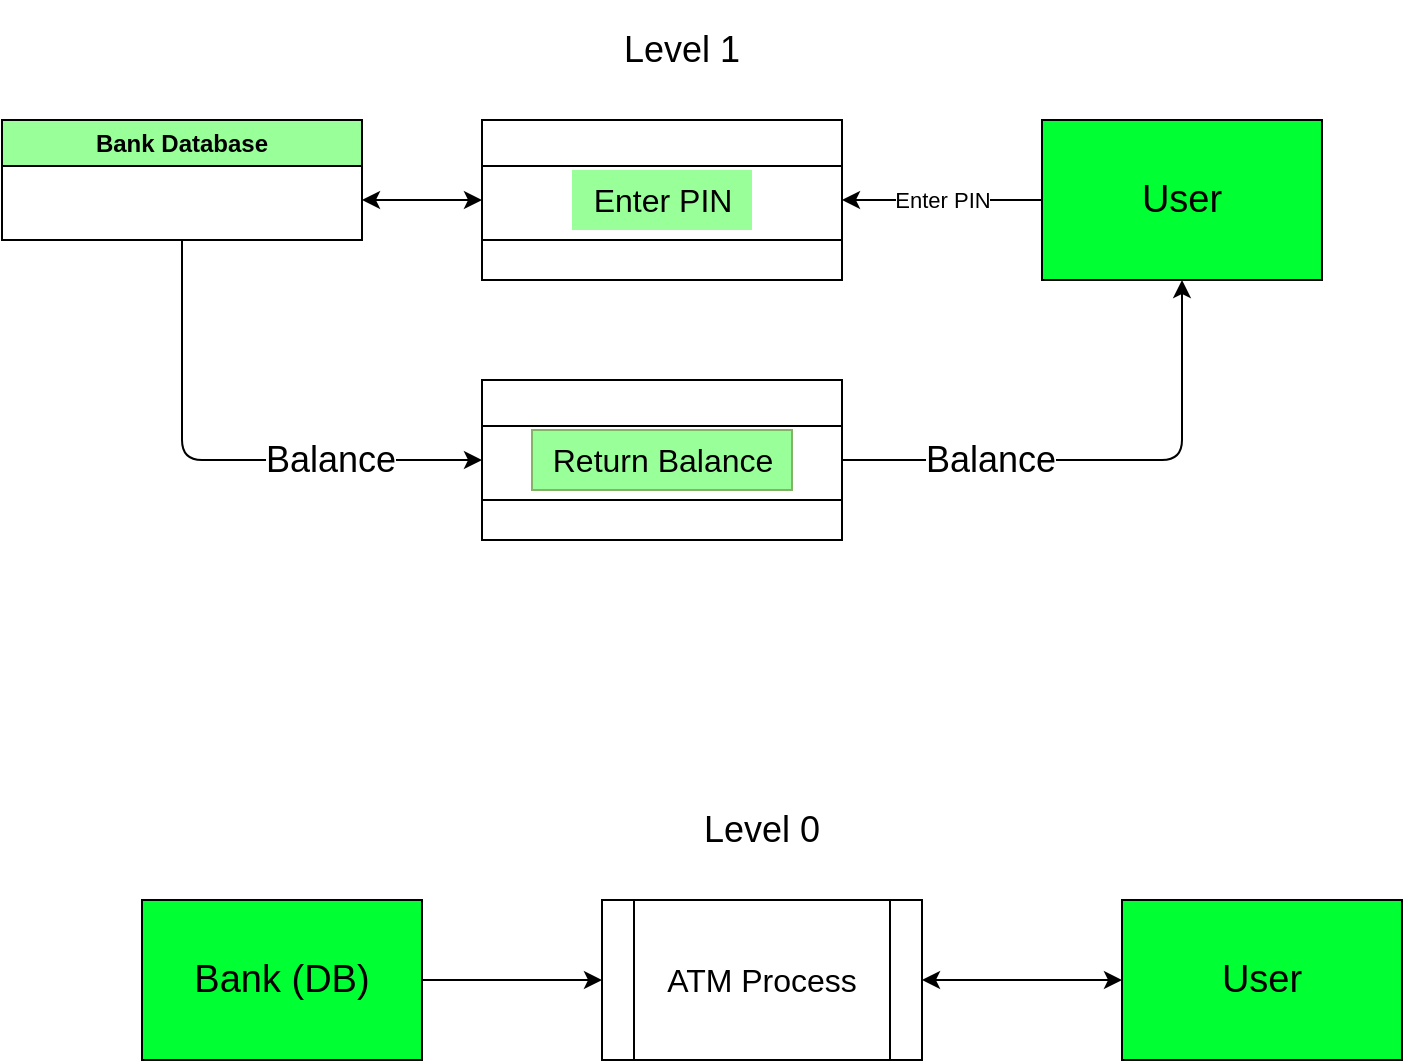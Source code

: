 <mxfile>
    <diagram id="VR73lqIknNChJPdldrl7" name="Page-1">
        <mxGraphModel dx="2041" dy="815" grid="1" gridSize="10" guides="1" tooltips="1" connect="1" arrows="1" fold="1" page="1" pageScale="1" pageWidth="827" pageHeight="1169" math="0" shadow="0">
            <root>
                <mxCell id="0"/>
                <mxCell id="1" parent="0"/>
                <mxCell id="14" value="&lt;font style=&quot;font-size: 18px;&quot;&gt;Balance&lt;/font&gt;" style="edgeStyle=elbowEdgeStyle;html=1;entryX=0;entryY=0.5;entryDx=0;entryDy=0;exitX=0.5;exitY=1;exitDx=0;exitDy=0;align=left;" edge="1" parent="1" source="2" target="11">
                    <mxGeometry x="0.154" relative="1" as="geometry">
                        <Array as="points">
                            <mxPoint x="30" y="380"/>
                        </Array>
                        <mxPoint as="offset"/>
                    </mxGeometry>
                </mxCell>
                <mxCell id="2" value="Bank Database" style="swimlane;whiteSpace=wrap;html=1;fillColor=#99FF99;" vertex="1" parent="1">
                    <mxGeometry x="-60" y="250" width="180" height="60" as="geometry"/>
                </mxCell>
                <mxCell id="4" value="" style="swimlane;whiteSpace=wrap;html=1;" vertex="1" parent="1">
                    <mxGeometry x="180" y="250" width="180" height="80" as="geometry"/>
                </mxCell>
                <mxCell id="6" value="&lt;font style=&quot;font-size: 16px;&quot;&gt;Enter PIN&lt;/font&gt;" style="text;html=1;align=center;verticalAlign=middle;resizable=0;points=[];autosize=1;strokeColor=none;fillColor=#99FF99;" vertex="1" parent="4">
                    <mxGeometry x="45" y="25" width="90" height="30" as="geometry"/>
                </mxCell>
                <mxCell id="5" value="" style="endArrow=none;html=1;entryX=1;entryY=0.75;entryDx=0;entryDy=0;exitX=0;exitY=0.75;exitDx=0;exitDy=0;" edge="1" parent="1" source="4" target="4">
                    <mxGeometry width="50" height="50" relative="1" as="geometry">
                        <mxPoint x="220" y="350" as="sourcePoint"/>
                        <mxPoint x="270" y="300" as="targetPoint"/>
                    </mxGeometry>
                </mxCell>
                <mxCell id="8" value="" style="endArrow=classic;startArrow=classic;html=1;" edge="1" parent="1">
                    <mxGeometry width="50" height="50" relative="1" as="geometry">
                        <mxPoint x="120" y="290" as="sourcePoint"/>
                        <mxPoint x="180" y="290" as="targetPoint"/>
                    </mxGeometry>
                </mxCell>
                <mxCell id="9" value="&lt;font style=&quot;font-size: 19px;&quot;&gt;User&lt;/font&gt;" style="rounded=0;whiteSpace=wrap;html=1;fillColor=#00FF33;" vertex="1" parent="1">
                    <mxGeometry x="460" y="250" width="140" height="80" as="geometry"/>
                </mxCell>
                <mxCell id="10" value="Enter PIN" style="endArrow=classic;html=1;entryX=1;entryY=0.5;entryDx=0;entryDy=0;" edge="1" parent="1" source="9" target="4">
                    <mxGeometry width="50" height="50" relative="1" as="geometry">
                        <mxPoint x="220" y="340" as="sourcePoint"/>
                        <mxPoint x="270" y="290" as="targetPoint"/>
                    </mxGeometry>
                </mxCell>
                <mxCell id="11" value="" style="swimlane;whiteSpace=wrap;html=1;" vertex="1" parent="1">
                    <mxGeometry x="180" y="380" width="180" height="80" as="geometry"/>
                </mxCell>
                <mxCell id="12" value="&lt;font style=&quot;font-size: 16px;&quot;&gt;Return Balance&lt;/font&gt;" style="text;html=1;align=center;verticalAlign=middle;resizable=0;points=[];autosize=1;strokeColor=#82b366;fillColor=#99FF99;" vertex="1" parent="11">
                    <mxGeometry x="25" y="25" width="130" height="30" as="geometry"/>
                </mxCell>
                <mxCell id="13" value="" style="endArrow=none;html=1;entryX=1;entryY=0.75;entryDx=0;entryDy=0;exitX=0;exitY=0.75;exitDx=0;exitDy=0;" edge="1" parent="11">
                    <mxGeometry width="50" height="50" relative="1" as="geometry">
                        <mxPoint y="60" as="sourcePoint"/>
                        <mxPoint x="180" y="60" as="targetPoint"/>
                    </mxGeometry>
                </mxCell>
                <mxCell id="15" value="&lt;font style=&quot;font-size: 18px;&quot;&gt;Balance&lt;/font&gt;" style="edgeStyle=elbowEdgeStyle;html=1;entryX=0.5;entryY=1;entryDx=0;entryDy=0;exitX=1;exitY=0.5;exitDx=0;exitDy=0;align=left;" edge="1" parent="1" source="11" target="9">
                    <mxGeometry x="-0.692" relative="1" as="geometry">
                        <mxPoint x="40" y="320" as="sourcePoint"/>
                        <mxPoint x="190" y="430" as="targetPoint"/>
                        <Array as="points">
                            <mxPoint x="530" y="400"/>
                        </Array>
                        <mxPoint as="offset"/>
                    </mxGeometry>
                </mxCell>
                <mxCell id="20" style="edgeStyle=none;html=1;exitX=1;exitY=0.5;exitDx=0;exitDy=0;entryX=0;entryY=0.5;entryDx=0;entryDy=0;" edge="1" parent="1" source="16" target="17">
                    <mxGeometry relative="1" as="geometry"/>
                </mxCell>
                <mxCell id="16" value="&lt;font style=&quot;font-size: 19px;&quot;&gt;Bank (DB)&lt;/font&gt;" style="rounded=0;whiteSpace=wrap;html=1;fillColor=#00FF33;" vertex="1" parent="1">
                    <mxGeometry x="10" y="640" width="140" height="80" as="geometry"/>
                </mxCell>
                <mxCell id="17" value="&lt;font style=&quot;font-size: 16px;&quot;&gt;ATM Process&lt;/font&gt;" style="shape=process;whiteSpace=wrap;html=1;backgroundOutline=1;fillColor=#FFFFFF;" vertex="1" parent="1">
                    <mxGeometry x="240" y="640" width="160" height="80" as="geometry"/>
                </mxCell>
                <mxCell id="18" value="&lt;font style=&quot;font-size: 19px;&quot;&gt;User&lt;/font&gt;" style="rounded=0;whiteSpace=wrap;html=1;fillColor=#00FF33;" vertex="1" parent="1">
                    <mxGeometry x="500" y="640" width="140" height="80" as="geometry"/>
                </mxCell>
                <mxCell id="19" value="" style="endArrow=classic;startArrow=classic;html=1;exitX=1;exitY=0.5;exitDx=0;exitDy=0;entryX=0;entryY=0.5;entryDx=0;entryDy=0;" edge="1" parent="1" source="17" target="18">
                    <mxGeometry width="50" height="50" relative="1" as="geometry">
                        <mxPoint x="430" y="540" as="sourcePoint"/>
                        <mxPoint x="480" y="490" as="targetPoint"/>
                    </mxGeometry>
                </mxCell>
                <mxCell id="22" value="&lt;font style=&quot;font-size: 18px;&quot;&gt;Level 1&lt;/font&gt;&lt;span style=&quot;font-family: monospace; font-size: 0px; text-align: start; text-wrap-mode: nowrap;&quot;&gt;%3CmxGraphModel%3E%3Croot%3E%3CmxCell%20id%3D%220%22%2F%3E%3CmxCell%20id%3D%221%22%20parent%3D%220%22%2F%3E%3CmxCell%20id%3D%222%22%20value%3D%22Level%200%22%20style%3D%22text%3Bhtml%3D1%3Balign%3Dcenter%3BverticalAlign%3Dmiddle%3BwhiteSpace%3Dwrap%3Brounded%3D0%3B%22%20vertex%3D%221%22%20parent%3D%221%22%3E%3CmxGeometry%20x%3D%22280%22%20y%3D%22585%22%20width%3D%2260%22%20height%3D%2230%22%20as%3D%22geometry%22%2F%3E%3C%2FmxCell%3E%3C%2Froot%3E%3C%2FmxGraphModel%3E&lt;/span&gt;" style="text;html=1;align=center;verticalAlign=middle;whiteSpace=wrap;rounded=0;" vertex="1" parent="1">
                    <mxGeometry x="240" y="190" width="80" height="50" as="geometry"/>
                </mxCell>
                <mxCell id="23" value="&lt;font style=&quot;font-size: 18px;&quot;&gt;Level 0&lt;/font&gt;&lt;span style=&quot;font-family: monospace; font-size: 0px; text-align: start; text-wrap-mode: nowrap;&quot;&gt;%3CmxGraphModel%3E%3Croot%3E%3CmxCell%20id%3D%220%22%2F%3E%3CmxCell%20id%3D%221%22%20parent%3D%220%22%2F%3E%3CmxCell%20id%3D%222%22%20value%3D%22Level%200%22%20style%3D%22text%3Bhtml%3D1%3Balign%3Dcenter%3BverticalAlign%3Dmiddle%3BwhiteSpace%3Dwrap%3Brounded%3D0%3B%22%20vertex%3D%221%22%20parent%3D%221%22%3E%3CmxGeometry%20x%3D%22280%22%20y%3D%22585%22%20width%3D%2260%22%20height%3D%2230%22%20as%3D%22geometry%22%2F%3E%3C%2FmxCell%3E%3C%2Froot%3E%3C%2FmxGraphModel%30-&lt;/span&gt;" style="text;html=1;align=center;verticalAlign=middle;whiteSpace=wrap;rounded=0;" vertex="1" parent="1">
                    <mxGeometry x="280" y="580" width="80" height="50" as="geometry"/>
                </mxCell>
            </root>
        </mxGraphModel>
    </diagram>
</mxfile>
